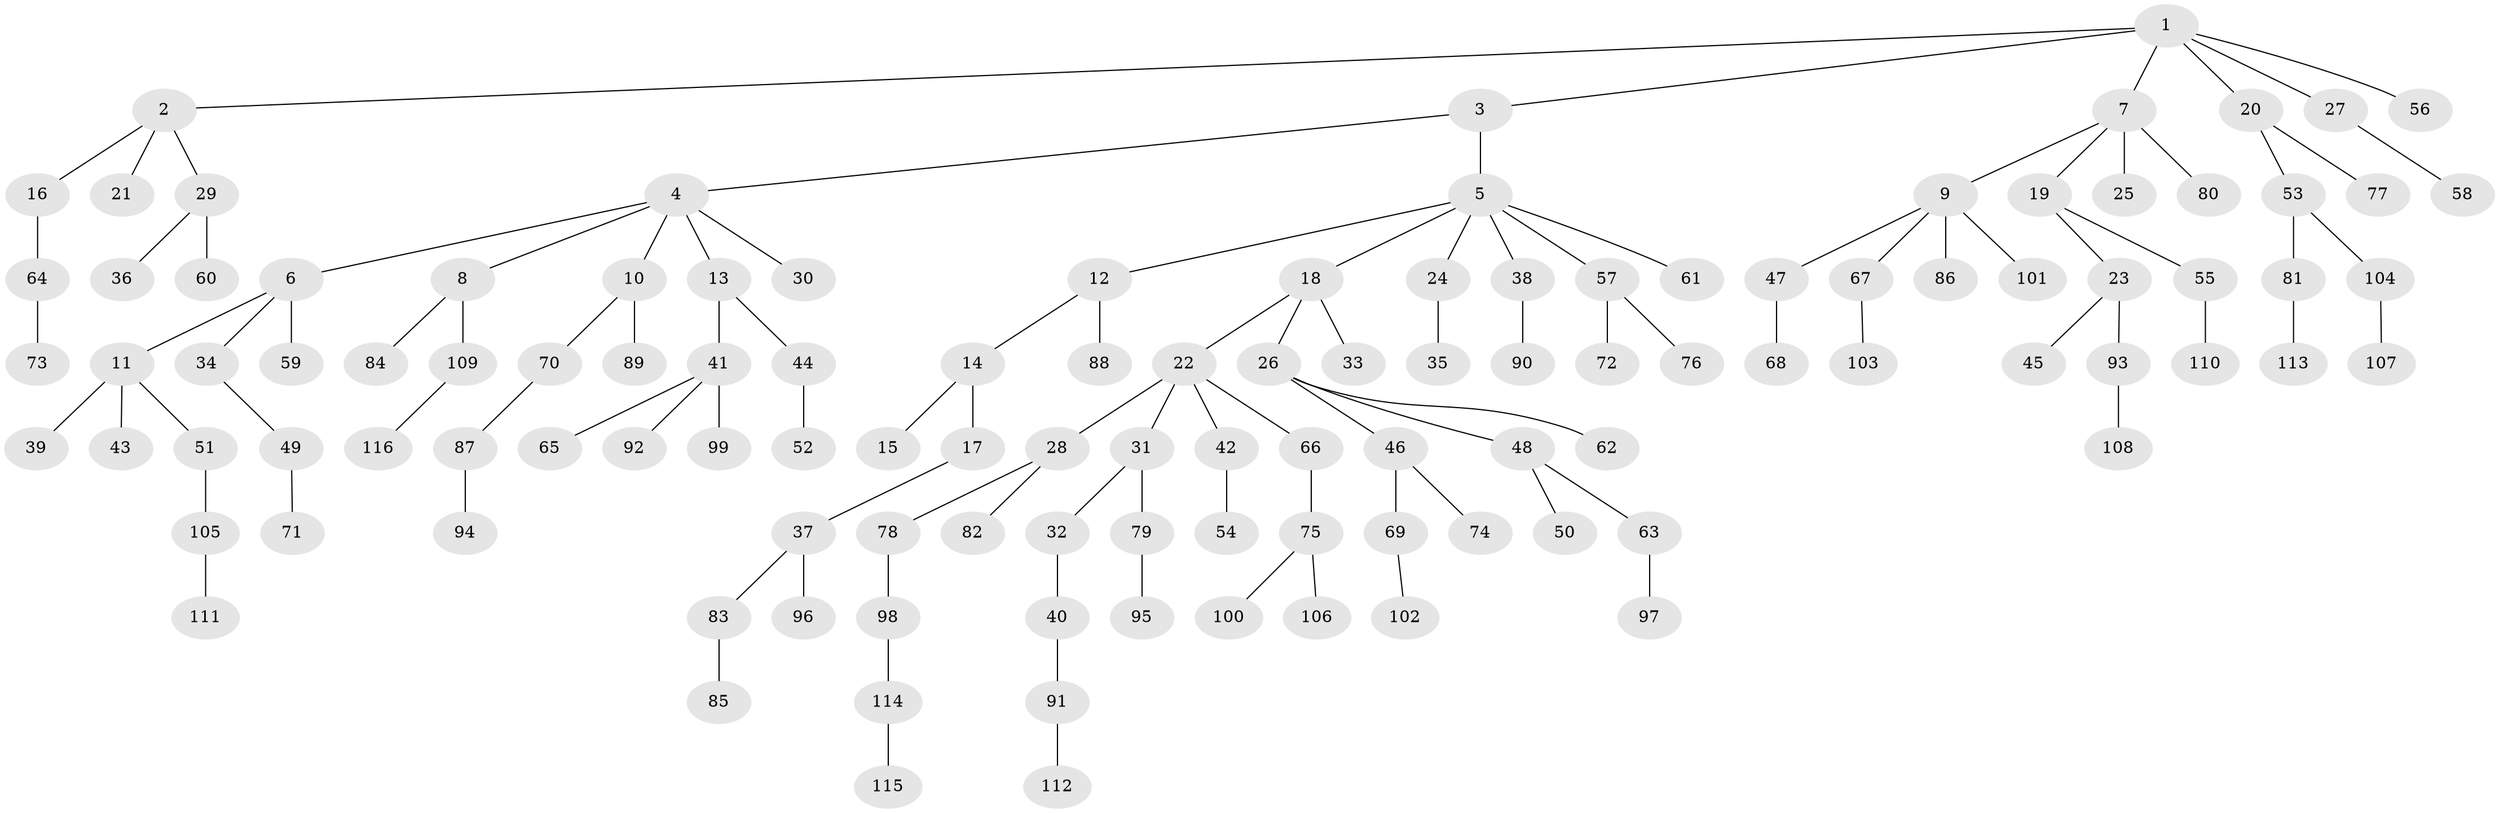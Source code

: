 // coarse degree distribution, {8: 0.02564102564102564, 7: 0.02564102564102564, 4: 0.05128205128205128, 2: 0.28205128205128205, 3: 0.07692307692307693, 1: 0.5256410256410257, 5: 0.01282051282051282}
// Generated by graph-tools (version 1.1) at 2025/52/02/27/25 19:52:12]
// undirected, 116 vertices, 115 edges
graph export_dot {
graph [start="1"]
  node [color=gray90,style=filled];
  1;
  2;
  3;
  4;
  5;
  6;
  7;
  8;
  9;
  10;
  11;
  12;
  13;
  14;
  15;
  16;
  17;
  18;
  19;
  20;
  21;
  22;
  23;
  24;
  25;
  26;
  27;
  28;
  29;
  30;
  31;
  32;
  33;
  34;
  35;
  36;
  37;
  38;
  39;
  40;
  41;
  42;
  43;
  44;
  45;
  46;
  47;
  48;
  49;
  50;
  51;
  52;
  53;
  54;
  55;
  56;
  57;
  58;
  59;
  60;
  61;
  62;
  63;
  64;
  65;
  66;
  67;
  68;
  69;
  70;
  71;
  72;
  73;
  74;
  75;
  76;
  77;
  78;
  79;
  80;
  81;
  82;
  83;
  84;
  85;
  86;
  87;
  88;
  89;
  90;
  91;
  92;
  93;
  94;
  95;
  96;
  97;
  98;
  99;
  100;
  101;
  102;
  103;
  104;
  105;
  106;
  107;
  108;
  109;
  110;
  111;
  112;
  113;
  114;
  115;
  116;
  1 -- 2;
  1 -- 3;
  1 -- 7;
  1 -- 20;
  1 -- 27;
  1 -- 56;
  2 -- 16;
  2 -- 21;
  2 -- 29;
  3 -- 4;
  3 -- 5;
  4 -- 6;
  4 -- 8;
  4 -- 10;
  4 -- 13;
  4 -- 30;
  5 -- 12;
  5 -- 18;
  5 -- 24;
  5 -- 38;
  5 -- 57;
  5 -- 61;
  6 -- 11;
  6 -- 34;
  6 -- 59;
  7 -- 9;
  7 -- 19;
  7 -- 25;
  7 -- 80;
  8 -- 84;
  8 -- 109;
  9 -- 47;
  9 -- 67;
  9 -- 86;
  9 -- 101;
  10 -- 70;
  10 -- 89;
  11 -- 39;
  11 -- 43;
  11 -- 51;
  12 -- 14;
  12 -- 88;
  13 -- 41;
  13 -- 44;
  14 -- 15;
  14 -- 17;
  16 -- 64;
  17 -- 37;
  18 -- 22;
  18 -- 26;
  18 -- 33;
  19 -- 23;
  19 -- 55;
  20 -- 53;
  20 -- 77;
  22 -- 28;
  22 -- 31;
  22 -- 42;
  22 -- 66;
  23 -- 45;
  23 -- 93;
  24 -- 35;
  26 -- 46;
  26 -- 48;
  26 -- 62;
  27 -- 58;
  28 -- 78;
  28 -- 82;
  29 -- 36;
  29 -- 60;
  31 -- 32;
  31 -- 79;
  32 -- 40;
  34 -- 49;
  37 -- 83;
  37 -- 96;
  38 -- 90;
  40 -- 91;
  41 -- 65;
  41 -- 92;
  41 -- 99;
  42 -- 54;
  44 -- 52;
  46 -- 69;
  46 -- 74;
  47 -- 68;
  48 -- 50;
  48 -- 63;
  49 -- 71;
  51 -- 105;
  53 -- 81;
  53 -- 104;
  55 -- 110;
  57 -- 72;
  57 -- 76;
  63 -- 97;
  64 -- 73;
  66 -- 75;
  67 -- 103;
  69 -- 102;
  70 -- 87;
  75 -- 100;
  75 -- 106;
  78 -- 98;
  79 -- 95;
  81 -- 113;
  83 -- 85;
  87 -- 94;
  91 -- 112;
  93 -- 108;
  98 -- 114;
  104 -- 107;
  105 -- 111;
  109 -- 116;
  114 -- 115;
}
